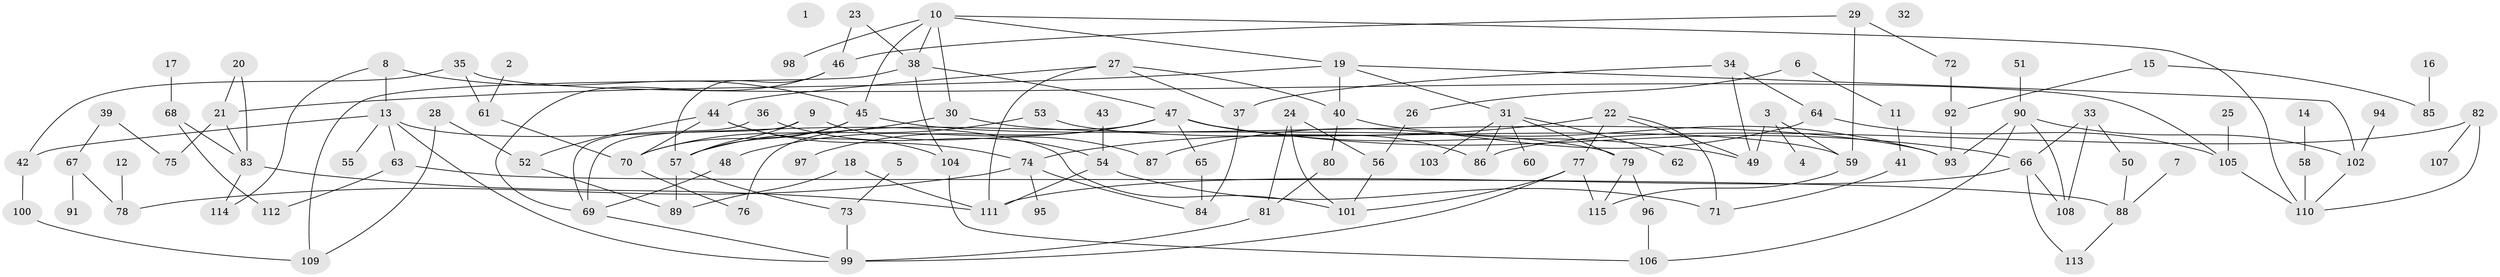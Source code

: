 // coarse degree distribution, {0: 0.025974025974025976, 1: 0.19480519480519481, 2: 0.24675324675324675, 6: 0.1038961038961039, 3: 0.18181818181818182, 5: 0.09090909090909091, 7: 0.07792207792207792, 4: 0.06493506493506493, 8: 0.012987012987012988}
// Generated by graph-tools (version 1.1) at 2025/23/03/03/25 07:23:28]
// undirected, 115 vertices, 164 edges
graph export_dot {
graph [start="1"]
  node [color=gray90,style=filled];
  1;
  2;
  3;
  4;
  5;
  6;
  7;
  8;
  9;
  10;
  11;
  12;
  13;
  14;
  15;
  16;
  17;
  18;
  19;
  20;
  21;
  22;
  23;
  24;
  25;
  26;
  27;
  28;
  29;
  30;
  31;
  32;
  33;
  34;
  35;
  36;
  37;
  38;
  39;
  40;
  41;
  42;
  43;
  44;
  45;
  46;
  47;
  48;
  49;
  50;
  51;
  52;
  53;
  54;
  55;
  56;
  57;
  58;
  59;
  60;
  61;
  62;
  63;
  64;
  65;
  66;
  67;
  68;
  69;
  70;
  71;
  72;
  73;
  74;
  75;
  76;
  77;
  78;
  79;
  80;
  81;
  82;
  83;
  84;
  85;
  86;
  87;
  88;
  89;
  90;
  91;
  92;
  93;
  94;
  95;
  96;
  97;
  98;
  99;
  100;
  101;
  102;
  103;
  104;
  105;
  106;
  107;
  108;
  109;
  110;
  111;
  112;
  113;
  114;
  115;
  2 -- 61;
  3 -- 4;
  3 -- 49;
  3 -- 59;
  5 -- 73;
  6 -- 11;
  6 -- 26;
  7 -- 88;
  8 -- 13;
  8 -- 45;
  8 -- 114;
  9 -- 57;
  9 -- 69;
  9 -- 87;
  10 -- 19;
  10 -- 30;
  10 -- 38;
  10 -- 45;
  10 -- 98;
  10 -- 110;
  11 -- 41;
  12 -- 78;
  13 -- 42;
  13 -- 55;
  13 -- 63;
  13 -- 99;
  13 -- 101;
  14 -- 58;
  15 -- 85;
  15 -- 92;
  16 -- 85;
  17 -- 68;
  18 -- 89;
  18 -- 111;
  19 -- 21;
  19 -- 31;
  19 -- 40;
  19 -- 102;
  20 -- 21;
  20 -- 83;
  21 -- 75;
  21 -- 83;
  22 -- 49;
  22 -- 71;
  22 -- 74;
  22 -- 77;
  23 -- 38;
  23 -- 46;
  24 -- 56;
  24 -- 81;
  24 -- 101;
  25 -- 105;
  26 -- 56;
  27 -- 37;
  27 -- 40;
  27 -- 44;
  27 -- 111;
  28 -- 52;
  28 -- 109;
  29 -- 46;
  29 -- 59;
  29 -- 72;
  30 -- 70;
  30 -- 79;
  31 -- 60;
  31 -- 62;
  31 -- 79;
  31 -- 86;
  31 -- 103;
  33 -- 50;
  33 -- 66;
  33 -- 108;
  34 -- 37;
  34 -- 49;
  34 -- 64;
  35 -- 42;
  35 -- 61;
  35 -- 105;
  36 -- 54;
  36 -- 69;
  37 -- 84;
  38 -- 47;
  38 -- 104;
  38 -- 109;
  39 -- 67;
  39 -- 75;
  40 -- 80;
  40 -- 93;
  41 -- 71;
  42 -- 100;
  43 -- 54;
  44 -- 52;
  44 -- 70;
  44 -- 74;
  44 -- 104;
  45 -- 57;
  45 -- 70;
  45 -- 93;
  46 -- 57;
  46 -- 69;
  47 -- 48;
  47 -- 49;
  47 -- 65;
  47 -- 66;
  47 -- 76;
  47 -- 86;
  47 -- 97;
  48 -- 69;
  50 -- 88;
  51 -- 90;
  52 -- 89;
  53 -- 57;
  53 -- 59;
  54 -- 71;
  54 -- 111;
  56 -- 101;
  57 -- 73;
  57 -- 89;
  58 -- 110;
  59 -- 115;
  61 -- 70;
  63 -- 88;
  63 -- 112;
  64 -- 87;
  64 -- 105;
  65 -- 84;
  66 -- 108;
  66 -- 111;
  66 -- 113;
  67 -- 78;
  67 -- 91;
  68 -- 83;
  68 -- 112;
  69 -- 99;
  70 -- 76;
  72 -- 92;
  73 -- 99;
  74 -- 78;
  74 -- 84;
  74 -- 95;
  77 -- 99;
  77 -- 101;
  77 -- 115;
  79 -- 96;
  79 -- 115;
  80 -- 81;
  81 -- 99;
  82 -- 86;
  82 -- 107;
  82 -- 110;
  83 -- 111;
  83 -- 114;
  88 -- 113;
  90 -- 93;
  90 -- 102;
  90 -- 106;
  90 -- 108;
  92 -- 93;
  94 -- 102;
  96 -- 106;
  100 -- 109;
  102 -- 110;
  104 -- 106;
  105 -- 110;
}
